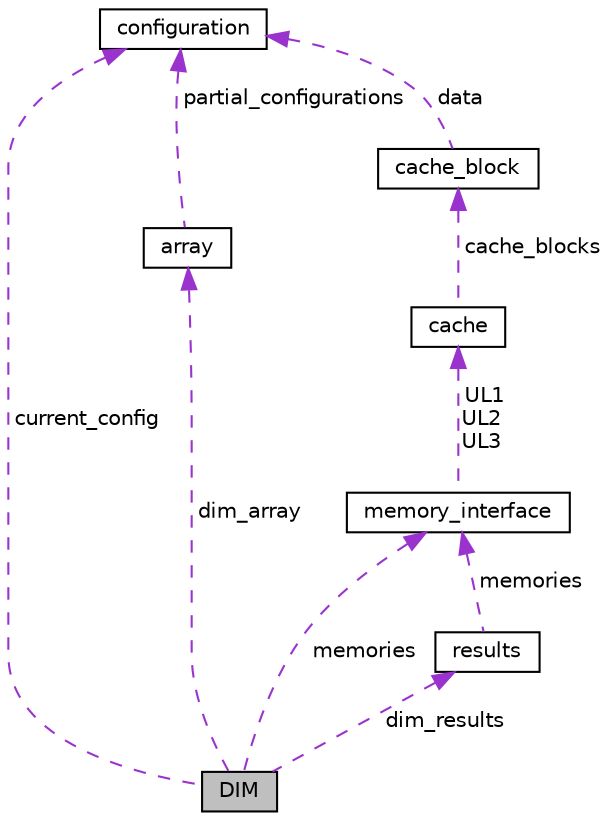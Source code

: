 digraph "DIM"
{
  edge [fontname="Helvetica",fontsize="10",labelfontname="Helvetica",labelfontsize="10"];
  node [fontname="Helvetica",fontsize="10",shape=record];
  Node1 [label="DIM",height=0.2,width=0.4,color="black", fillcolor="grey75", style="filled", fontcolor="black"];
  Node2 -> Node1 [dir="back",color="darkorchid3",fontsize="10",style="dashed",label=" current_config" ,fontname="Helvetica"];
  Node2 [label="configuration",height=0.2,width=0.4,color="black", fillcolor="white", style="filled",URL="$classconfiguration.html"];
  Node3 -> Node1 [dir="back",color="darkorchid3",fontsize="10",style="dashed",label=" dim_array" ,fontname="Helvetica"];
  Node3 [label="array",height=0.2,width=0.4,color="black", fillcolor="white", style="filled",URL="$classarray.html"];
  Node2 -> Node3 [dir="back",color="darkorchid3",fontsize="10",style="dashed",label=" partial_configurations" ,fontname="Helvetica"];
  Node4 -> Node1 [dir="back",color="darkorchid3",fontsize="10",style="dashed",label=" dim_results" ,fontname="Helvetica"];
  Node4 [label="results",height=0.2,width=0.4,color="black", fillcolor="white", style="filled",URL="$classresults.html"];
  Node5 -> Node4 [dir="back",color="darkorchid3",fontsize="10",style="dashed",label=" memories" ,fontname="Helvetica"];
  Node5 [label="memory_interface",height=0.2,width=0.4,color="black", fillcolor="white", style="filled",URL="$classmemory__interface.html"];
  Node6 -> Node5 [dir="back",color="darkorchid3",fontsize="10",style="dashed",label=" UL1\nUL2\nUL3" ,fontname="Helvetica"];
  Node6 [label="cache",height=0.2,width=0.4,color="black", fillcolor="white", style="filled",URL="$classcache.html"];
  Node7 -> Node6 [dir="back",color="darkorchid3",fontsize="10",style="dashed",label=" cache_blocks" ,fontname="Helvetica"];
  Node7 [label="cache_block",height=0.2,width=0.4,color="black", fillcolor="white", style="filled",URL="$classcache__block.html"];
  Node2 -> Node7 [dir="back",color="darkorchid3",fontsize="10",style="dashed",label=" data" ,fontname="Helvetica"];
  Node5 -> Node1 [dir="back",color="darkorchid3",fontsize="10",style="dashed",label=" memories" ,fontname="Helvetica"];
}
